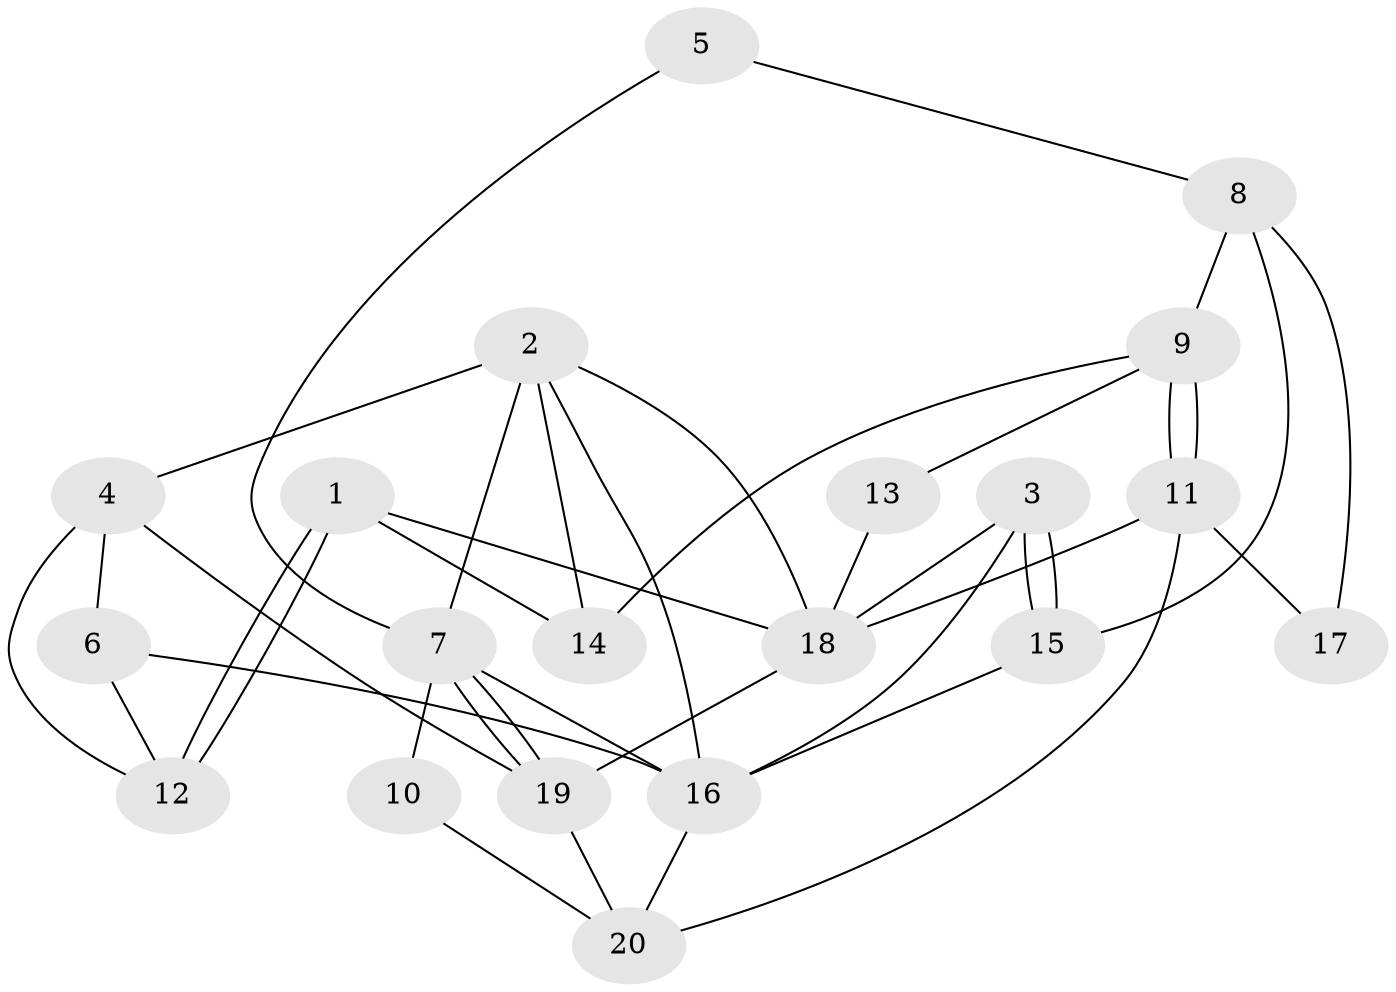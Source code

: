 // Generated by graph-tools (version 1.1) at 2025/46/02/15/25 05:46:28]
// undirected, 20 vertices, 40 edges
graph export_dot {
graph [start="1"]
  node [color=gray90,style=filled];
  1;
  2;
  3;
  4;
  5;
  6;
  7;
  8;
  9;
  10;
  11;
  12;
  13;
  14;
  15;
  16;
  17;
  18;
  19;
  20;
  1 -- 18;
  1 -- 12;
  1 -- 12;
  1 -- 14;
  2 -- 4;
  2 -- 7;
  2 -- 14;
  2 -- 16;
  2 -- 18;
  3 -- 18;
  3 -- 15;
  3 -- 15;
  3 -- 16;
  4 -- 12;
  4 -- 19;
  4 -- 6;
  5 -- 8;
  5 -- 7;
  6 -- 16;
  6 -- 12;
  7 -- 16;
  7 -- 19;
  7 -- 19;
  7 -- 10;
  8 -- 15;
  8 -- 9;
  8 -- 17;
  9 -- 11;
  9 -- 11;
  9 -- 14;
  9 -- 13;
  10 -- 20;
  11 -- 20;
  11 -- 17;
  11 -- 18;
  13 -- 18;
  15 -- 16;
  16 -- 20;
  18 -- 19;
  19 -- 20;
}
